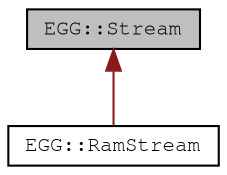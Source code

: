 digraph "EGG::Stream"
{
 // LATEX_PDF_SIZE
  edge [fontname="FreeMono",fontsize="10",labelfontname="FreeMono",labelfontsize="10"];
  node [fontname="FreeMono",fontsize="10",shape=record];
  Node1 [label="EGG::Stream",height=0.2,width=0.4,color="black", fillcolor="grey75", style="filled", fontcolor="black",tooltip=" "];
  Node1 -> Node2 [dir="back",color="firebrick4",fontsize="10",style="solid",fontname="FreeMono"];
  Node2 [label="EGG::RamStream",height=0.2,width=0.4,color="black", fillcolor="white", style="filled",URL="$class_e_g_g_1_1_ram_stream.html",tooltip="The Stream class allows for reading binary / text streams from RAM."];
}
